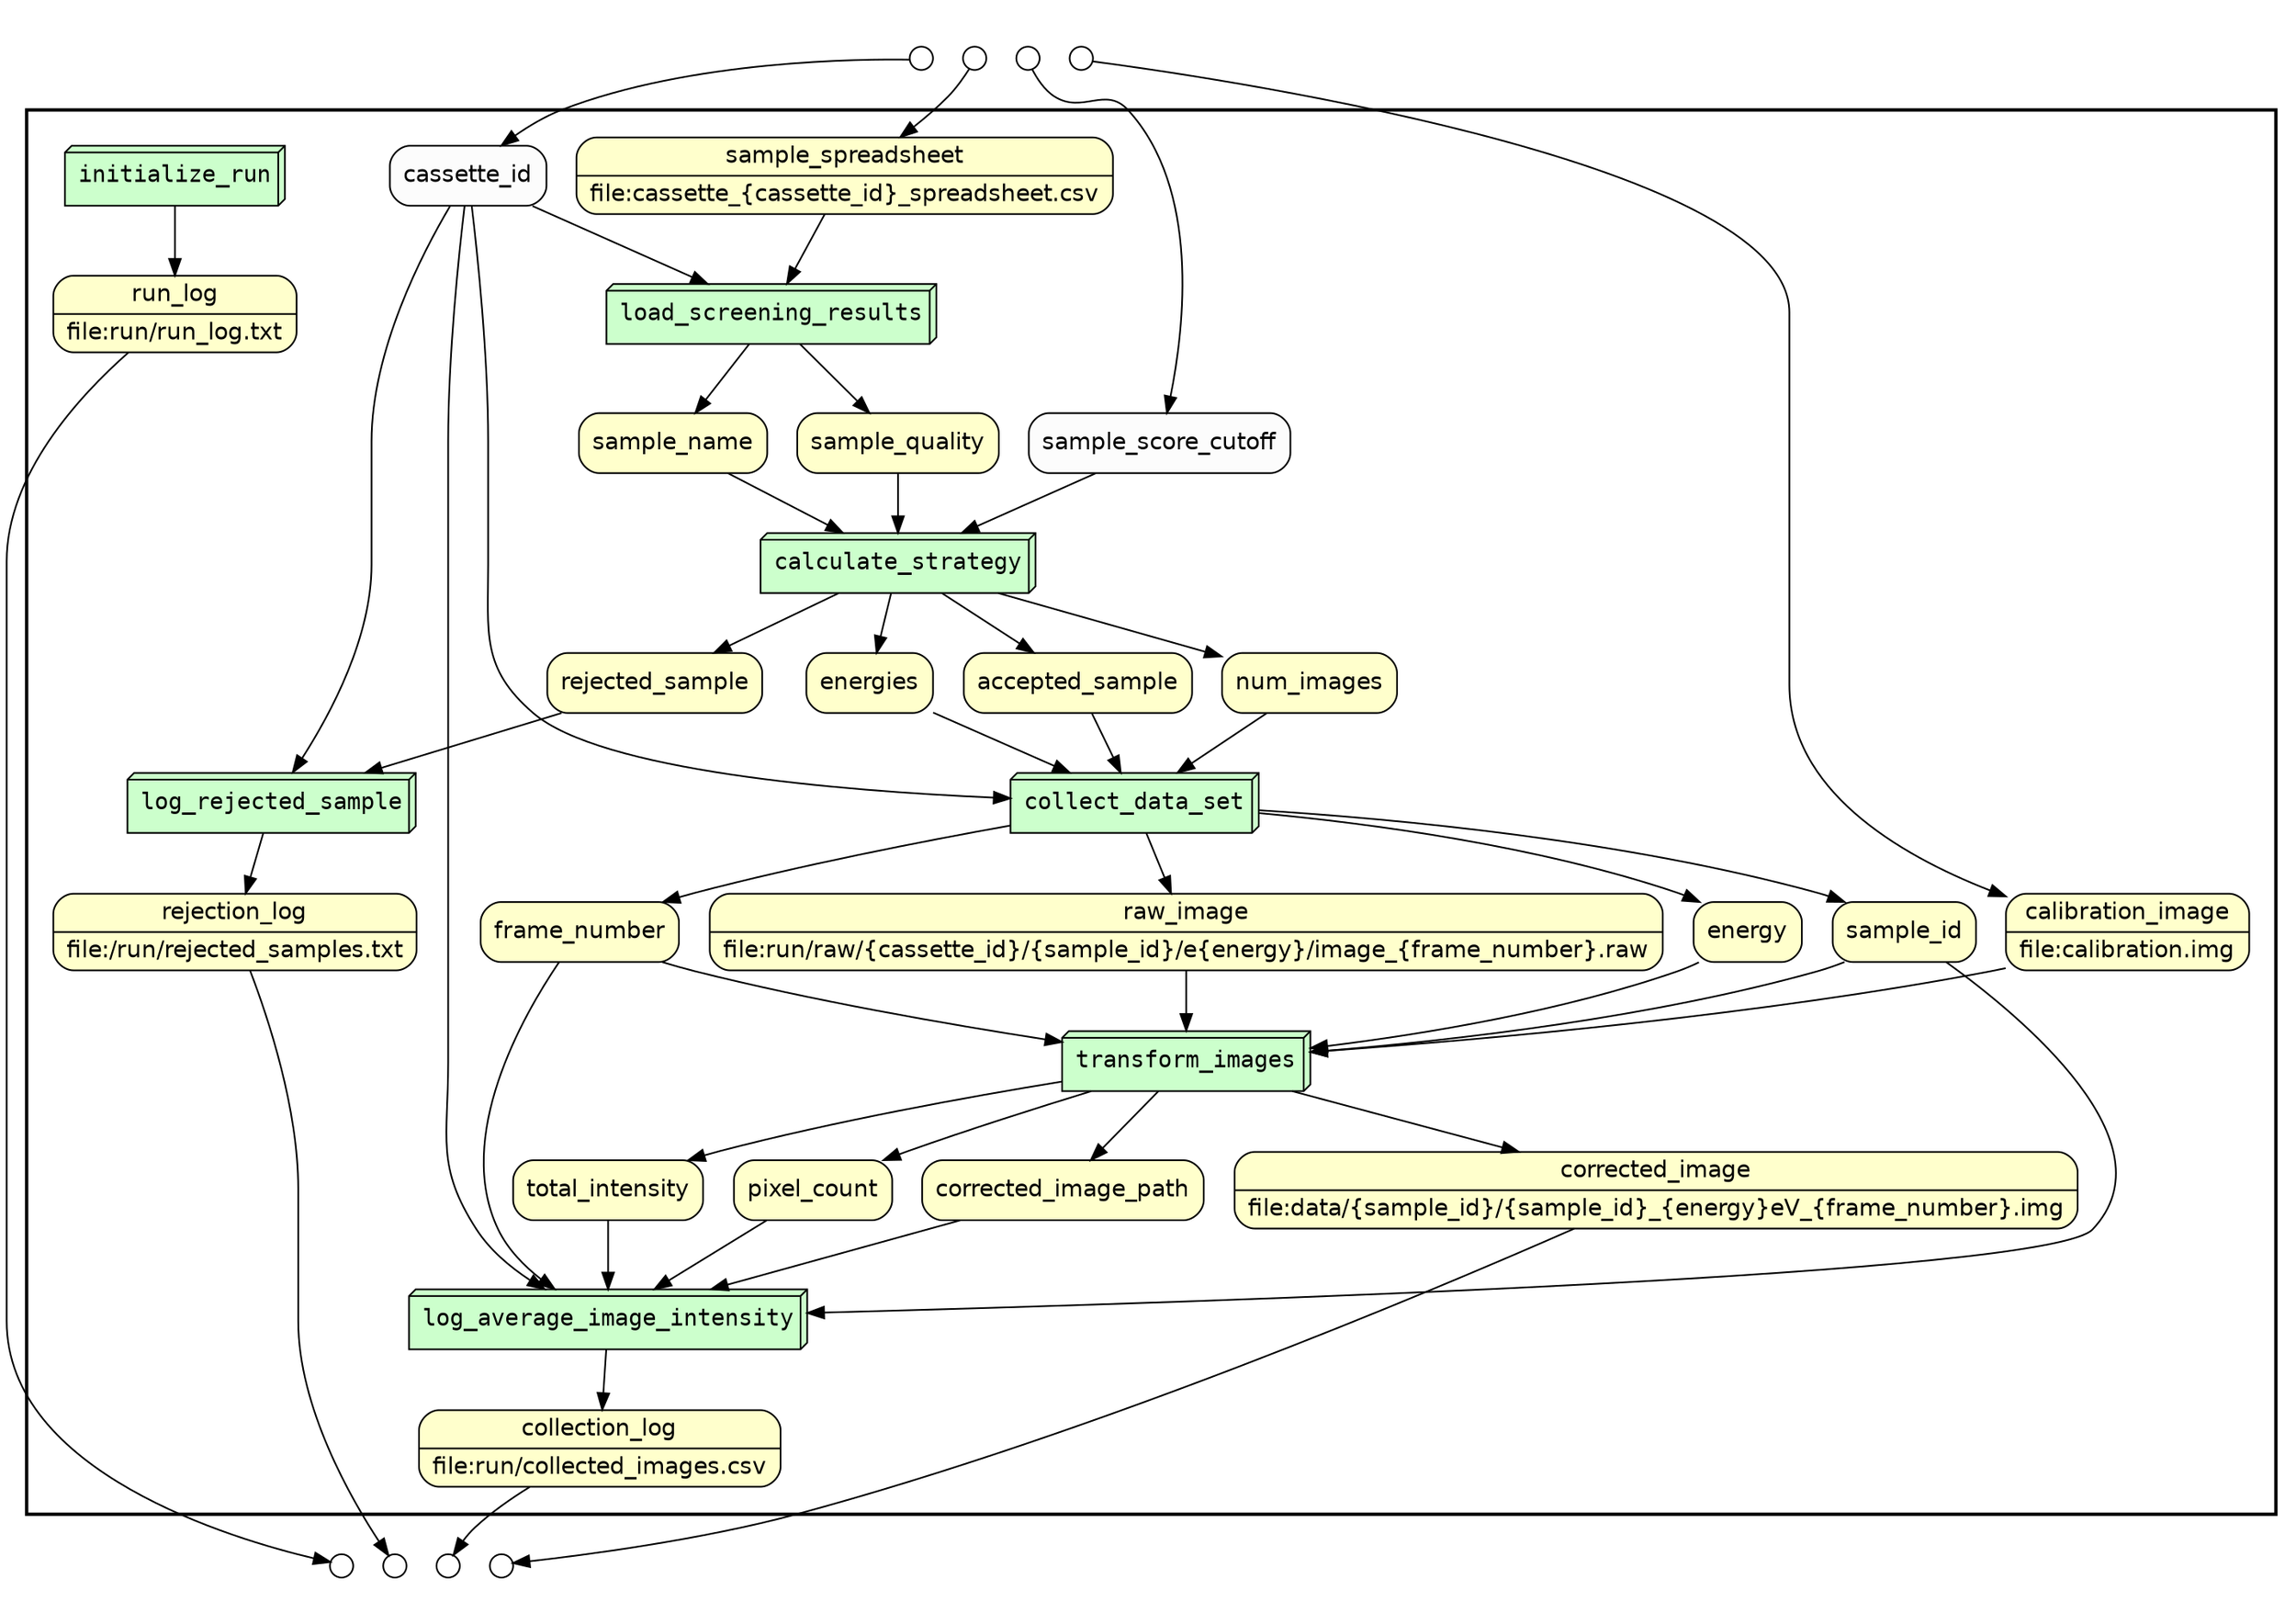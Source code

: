 digraph Workflow {
rankdir=TB
subgraph cluster0 {
label=""
penwidth=2
fontsize=18
subgraph cluster1 {
label=""
color="white"
graph[fontname=Courier]
node[fontname=Courier]
node[shape=box3d style="filled" fillcolor="#CCFFCC" peripheries=1 label=""]
node1 [label="initialize_run"]
node2 [label="load_screening_results"]
node3 [label="calculate_strategy"]
node4 [label="log_rejected_sample"]
node5 [label="collect_data_set"]
node6 [label="transform_images"]
node7 [label="log_average_image_intensity"]
node[fontname=Helvetica]
node[shape=box style="rounded,filled" fillcolor="#FFFFCC" peripheries=1 label=""]
node8 [shape=record  rankdir=LR label="{<f0> corrected_image|<f1>file:data/\{sample_id\}/\{sample_id\}_\{energy\}eV_\{frame_number\}.img}"];
node9 [shape=record  rankdir=LR label="{<f0> run_log|<f1>file:run/run_log.txt}"];
node10 [shape=record  rankdir=LR label="{<f0> collection_log|<f1>file:run/collected_images.csv}"];
node11 [shape=record  rankdir=LR label="{<f0> rejection_log|<f1>file:/run/rejected_samples.txt}"];
node12 [shape=record  rankdir=LR label="{<f0> sample_spreadsheet|<f1>file:cassette_\{cassette_id\}_spreadsheet.csv}"];
node13 [label="sample_name"]
node14 [label="sample_quality"]
node15 [label="rejected_sample"]
node16 [label="accepted_sample"]
node17 [label="num_images"]
node18 [label="energies"]
node19 [label="sample_id"]
node20 [label="energy"]
node21 [label="frame_number"]
node22 [shape=record  rankdir=LR label="{<f0> raw_image|<f1>file:run/raw/\{cassette_id\}/\{sample_id\}/e\{energy\}/image_\{frame_number\}.raw}"];
node23 [shape=record  rankdir=LR label="{<f0> calibration_image|<f1>file:calibration.img}"];
node24 [label="corrected_image_path"]
node25 [label="total_intensity"]
node26 [label="pixel_count"]
node[shape=box style="rounded,filled" fillcolor="#FCFCFC" peripheries=1 label=""]
node27 [label="cassette_id"]
node28 [label="sample_score_cutoff"]
}}
node[shape=circle style="rounded,filled" fillcolor="#FFFFFF" peripheries=1 label="" width=0.2]
subgraph cluster2 { label="" color="white"
subgraph cluster3 { label="" color="white"
node29
node30
node31
node32
}}
subgraph cluster4 { label="" color="white"
subgraph cluster5 { label="" color="white"
node33
node34
node35
node36
}}
node1 -> node9
node2 -> node13
node2 -> node14
node27 -> node2
node12 -> node2
node3 -> node16
node3 -> node15
node3 -> node17
node3 -> node18
node28 -> node3
node13 -> node3
node14 -> node3
node4 -> node11
node27 -> node4
node15 -> node4
node5 -> node19
node5 -> node20
node5 -> node21
node5 -> node22
node27 -> node5
node16 -> node5
node17 -> node5
node18 -> node5
node6 -> node8
node6 -> node24
node6 -> node25
node6 -> node26
node19 -> node6
node20 -> node6
node21 -> node6
node22 -> node6
node23 -> node6
node7 -> node10
node27 -> node7
node19 -> node7
node21 -> node7
node24 -> node7
node25 -> node7
node26 -> node7
node29 -> node27
node30 -> node28
node31 -> node12
node32 -> node23
node8 -> node33
node9 -> node34
node10 -> node35
node11 -> node36
}
